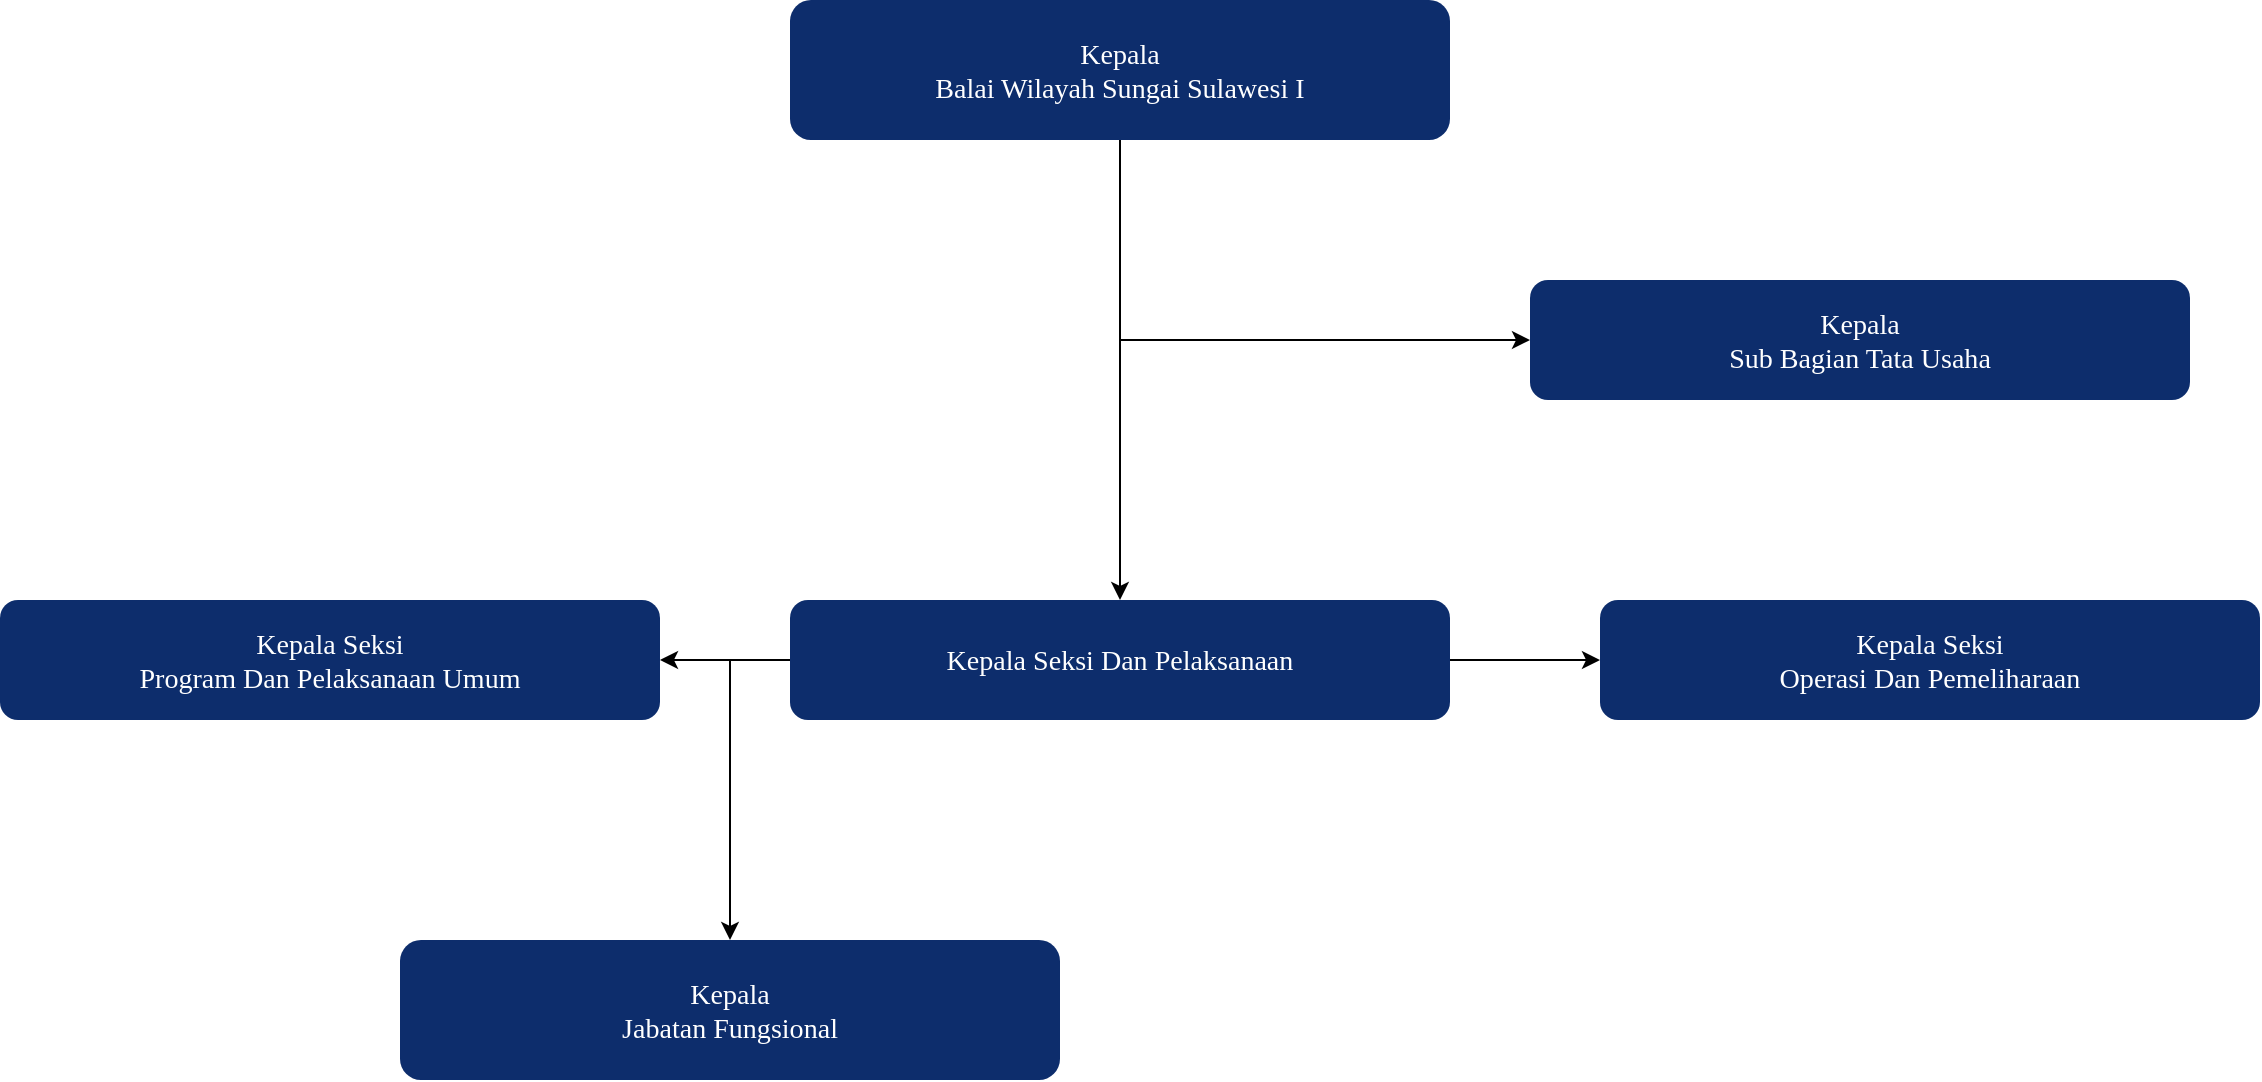 <mxfile version="14.0.1" type="github">
  <diagram id="C5RBs43oDa-KdzZeNtuy" name="Page-1">
    <mxGraphModel dx="3577" dy="1273" grid="1" gridSize="10" guides="1" tooltips="1" connect="1" arrows="1" fold="1" page="1" pageScale="1" pageWidth="1600" pageHeight="1200" math="0" shadow="0">
      <root>
        <mxCell id="WIyWlLk6GJQsqaUBKTNV-0" />
        <mxCell id="WIyWlLk6GJQsqaUBKTNV-1" parent="WIyWlLk6GJQsqaUBKTNV-0" />
        <mxCell id="Ka2zJ1rDpxwDhJ51ASd7-0" value="&lt;h3&gt;&lt;span style=&quot;font-weight: normal&quot;&gt;&lt;font face=&quot;Times New Roman&quot;&gt;Kepala&lt;br&gt;Balai Wilayah Sungai Sulawesi I&lt;/font&gt;&lt;/span&gt;&lt;/h3&gt;" style="rounded=1;whiteSpace=wrap;html=1;fontColor=#ffffff;strokeColor=none;fillColor=#0D2D6C;" vertex="1" parent="WIyWlLk6GJQsqaUBKTNV-1">
          <mxGeometry x="-1035" y="70" width="330" height="70" as="geometry" />
        </mxCell>
        <mxCell id="Ka2zJ1rDpxwDhJ51ASd7-2" value="" style="endArrow=classic;html=1;exitX=0.5;exitY=1;exitDx=0;exitDy=0;entryX=0.5;entryY=0;entryDx=0;entryDy=0;" edge="1" parent="WIyWlLk6GJQsqaUBKTNV-1" source="Ka2zJ1rDpxwDhJ51ASd7-0" target="Ka2zJ1rDpxwDhJ51ASd7-5">
          <mxGeometry width="50" height="50" relative="1" as="geometry">
            <mxPoint x="-870" y="130" as="sourcePoint" />
            <mxPoint x="-870" y="350" as="targetPoint" />
          </mxGeometry>
        </mxCell>
        <mxCell id="Ka2zJ1rDpxwDhJ51ASd7-3" value="&lt;h3&gt;&lt;span style=&quot;font-weight: normal&quot;&gt;&lt;font face=&quot;Times New Roman&quot;&gt;Kepala&lt;br&gt;Sub Bagian Tata Usaha&lt;/font&gt;&lt;/span&gt;&lt;/h3&gt;" style="rounded=1;whiteSpace=wrap;html=1;fillColor=#0D2D6C;fontColor=#FFFFFF;strokeColor=none;" vertex="1" parent="WIyWlLk6GJQsqaUBKTNV-1">
          <mxGeometry x="-665" y="210" width="330" height="60" as="geometry" />
        </mxCell>
        <mxCell id="Ka2zJ1rDpxwDhJ51ASd7-4" value="" style="endArrow=classic;html=1;" edge="1" parent="WIyWlLk6GJQsqaUBKTNV-1" target="Ka2zJ1rDpxwDhJ51ASd7-3">
          <mxGeometry width="50" height="50" relative="1" as="geometry">
            <mxPoint x="-870" y="240" as="sourcePoint" />
            <mxPoint x="-670" y="240.0" as="targetPoint" />
          </mxGeometry>
        </mxCell>
        <mxCell id="Ka2zJ1rDpxwDhJ51ASd7-5" value="&lt;h3&gt;&lt;font face=&quot;Times New Roman&quot;&gt;&lt;span style=&quot;font-weight: 400&quot;&gt;Kepala Seksi Dan Pelaksanaan&lt;/span&gt;&lt;/font&gt;&lt;/h3&gt;" style="rounded=1;whiteSpace=wrap;html=1;fillColor=#0D2D6C;fontColor=#FFFFFF;strokeColor=none;" vertex="1" parent="WIyWlLk6GJQsqaUBKTNV-1">
          <mxGeometry x="-1035" y="370" width="330" height="60" as="geometry" />
        </mxCell>
        <mxCell id="Ka2zJ1rDpxwDhJ51ASd7-6" value="&lt;h3&gt;&lt;span style=&quot;font-weight: normal&quot;&gt;&lt;font face=&quot;Times New Roman&quot;&gt;Kepala Seksi&lt;br&gt;Operasi Dan Pemeliharaan&lt;/font&gt;&lt;/span&gt;&lt;/h3&gt;" style="rounded=1;whiteSpace=wrap;html=1;fillColor=#0D2D6C;fontColor=#FFFFFF;strokeColor=none;" vertex="1" parent="WIyWlLk6GJQsqaUBKTNV-1">
          <mxGeometry x="-630" y="370" width="330" height="60" as="geometry" />
        </mxCell>
        <mxCell id="Ka2zJ1rDpxwDhJ51ASd7-7" value="&lt;h3&gt;&lt;span style=&quot;font-weight: normal&quot;&gt;&lt;font face=&quot;Times New Roman&quot;&gt;Kepala Seksi&lt;br&gt;Program Dan Pelaksanaan Umum&lt;/font&gt;&lt;/span&gt;&lt;/h3&gt;" style="rounded=1;whiteSpace=wrap;html=1;fillColor=#0D2D6C;fontColor=#FFFFFF;strokeColor=none;" vertex="1" parent="WIyWlLk6GJQsqaUBKTNV-1">
          <mxGeometry x="-1430" y="370" width="330" height="60" as="geometry" />
        </mxCell>
        <mxCell id="Ka2zJ1rDpxwDhJ51ASd7-8" value="" style="endArrow=classic;html=1;entryX=0;entryY=0.5;entryDx=0;entryDy=0;exitX=1;exitY=0.5;exitDx=0;exitDy=0;" edge="1" parent="WIyWlLk6GJQsqaUBKTNV-1" source="Ka2zJ1rDpxwDhJ51ASd7-5" target="Ka2zJ1rDpxwDhJ51ASd7-6">
          <mxGeometry width="50" height="50" relative="1" as="geometry">
            <mxPoint x="-750" y="670" as="sourcePoint" />
            <mxPoint x="-700" y="620" as="targetPoint" />
          </mxGeometry>
        </mxCell>
        <mxCell id="Ka2zJ1rDpxwDhJ51ASd7-9" value="" style="endArrow=classic;html=1;exitX=0;exitY=0.5;exitDx=0;exitDy=0;entryX=1;entryY=0.5;entryDx=0;entryDy=0;" edge="1" parent="WIyWlLk6GJQsqaUBKTNV-1" source="Ka2zJ1rDpxwDhJ51ASd7-5" target="Ka2zJ1rDpxwDhJ51ASd7-7">
          <mxGeometry width="50" height="50" relative="1" as="geometry">
            <mxPoint x="-750" y="670" as="sourcePoint" />
            <mxPoint x="-700" y="620" as="targetPoint" />
          </mxGeometry>
        </mxCell>
        <mxCell id="Ka2zJ1rDpxwDhJ51ASd7-10" value="" style="endArrow=classic;html=1;entryX=0.5;entryY=0;entryDx=0;entryDy=0;" edge="1" parent="WIyWlLk6GJQsqaUBKTNV-1" target="Ka2zJ1rDpxwDhJ51ASd7-11">
          <mxGeometry width="50" height="50" relative="1" as="geometry">
            <mxPoint x="-1065" y="400" as="sourcePoint" />
            <mxPoint x="-1065" y="530" as="targetPoint" />
          </mxGeometry>
        </mxCell>
        <mxCell id="Ka2zJ1rDpxwDhJ51ASd7-11" value="&lt;h3&gt;&lt;span style=&quot;font-weight: normal&quot;&gt;&lt;font face=&quot;Times New Roman&quot;&gt;Kepala&lt;br&gt;Jabatan Fungsional&lt;/font&gt;&lt;/span&gt;&lt;/h3&gt;" style="rounded=1;whiteSpace=wrap;html=1;fillColor=#0D2D6C;fontColor=#FFFFFF;strokeColor=none;" vertex="1" parent="WIyWlLk6GJQsqaUBKTNV-1">
          <mxGeometry x="-1230" y="540" width="330" height="70" as="geometry" />
        </mxCell>
      </root>
    </mxGraphModel>
  </diagram>
</mxfile>
